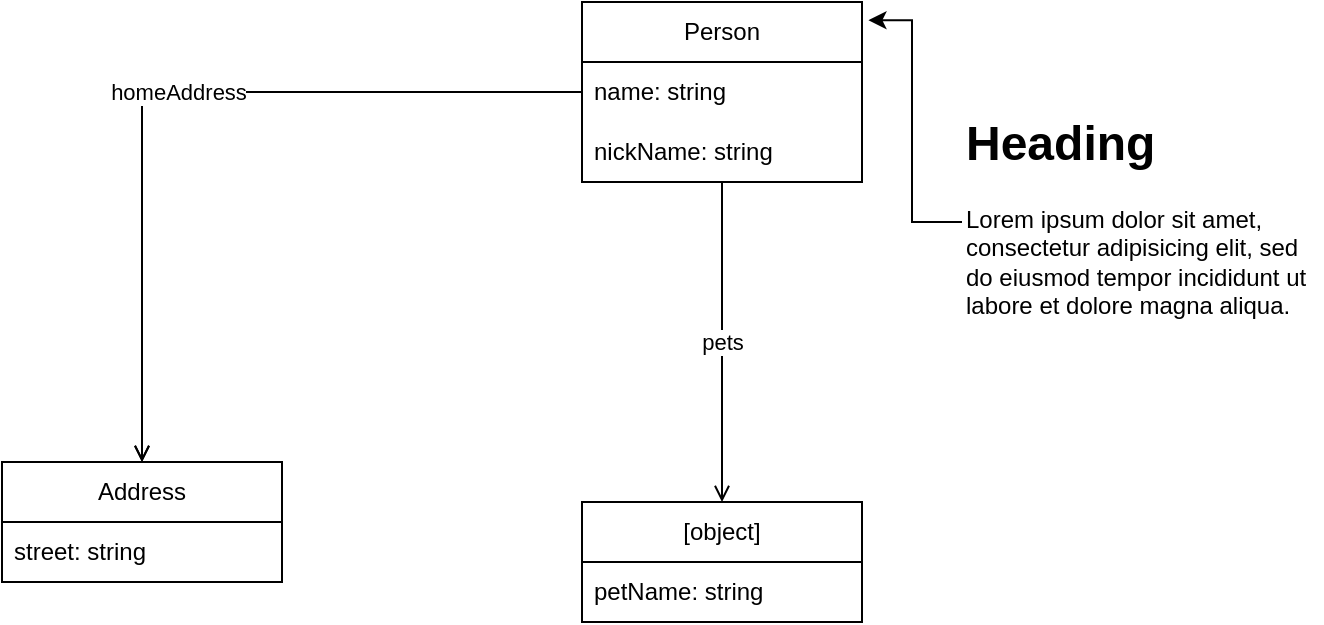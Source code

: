 <mxfile version="28.1.1">
  <diagram id="O5m0Za5ys5D574SArSo_" name="Page-1">
    <mxGraphModel dx="1477" dy="666" grid="1" gridSize="10" guides="1" tooltips="1" connect="1" arrows="1" fold="1" page="1" pageScale="1" pageWidth="827" pageHeight="1169" math="0" shadow="0">
      <root>
        <mxCell id="0" />
        <mxCell id="1" value="layer1" parent="0" />
        <mxCell id="auto:/$defs/Address" value="Address" style="swimlane;fontStyle=0;childLayout=stackLayout;horizontal=1;startSize=30;horizontalStack=0;resizeParent=1;resizeParentMax=0;resizeLast=0;collapsible=1;marginBottom=0;whiteSpace=wrap;html=1;" parent="1" vertex="1">
          <mxGeometry x="90" y="430" width="140" height="60" as="geometry" />
        </mxCell>
        <mxCell id="auto:/$defs/Address/properties/street" value="street: string" style="text;strokeColor=none;fillColor=none;align=left;verticalAlign=middle;spacingLeft=4;spacingRight=4;overflow=hidden;points=[[0,0.5],[1,0.5]];portConstraint=eastwest;rotatable=0;whiteSpace=wrap;html=1;locked=1" parent="auto:/$defs/Address" vertex="1">
          <mxGeometry y="30" width="140" height="30" as="geometry" />
        </mxCell>
        <mxCell id="auto:/$defs/Person#awayAddress" value="awayAddress" style="edgeStyle=orthogonalEdgeStyle;rounded=0;orthogonalLoop=1;jettySize=auto;html=1;endArrow=open;endFill=0;" parent="1" source="auto:/$defs/Person" target="auto:/$defs/Address" edge="1">
          <mxGeometry relative="1" as="geometry" />
        </mxCell>
        <mxCell id="auto:/$defs/Person#homeAddress" value="homeAddress" style="edgeStyle=orthogonalEdgeStyle;rounded=0;orthogonalLoop=1;jettySize=auto;html=1;endArrow=open;endFill=0;" parent="1" source="auto:/$defs/Person" target="auto:/$defs/Address" edge="1">
          <mxGeometry relative="1" as="geometry" />
        </mxCell>
        <mxCell id="auto:/$defs/Person#pets" value="pets" style="edgeStyle=orthogonalEdgeStyle;rounded=0;orthogonalLoop=1;jettySize=auto;html=1;endArrow=open;endFill=0;" parent="1" source="auto:/$defs/Person" target="auto:/$defs/Person/properties/pets" edge="1">
          <mxGeometry relative="1" as="geometry" />
        </mxCell>
        <mxCell id="auto:/$defs/Person/properties/pets" value="[object]" style="swimlane;fontStyle=0;childLayout=stackLayout;horizontal=1;startSize=30;horizontalStack=0;resizeParent=1;resizeParentMax=0;resizeLast=0;collapsible=1;marginBottom=0;whiteSpace=wrap;html=1;" parent="1" vertex="1">
          <mxGeometry x="380" y="450" width="140" height="60" as="geometry" />
        </mxCell>
        <mxCell id="auto:/$defs/Person/properties/pets/properties/petName" value="petName: string" style="text;strokeColor=none;fillColor=none;align=left;verticalAlign=middle;spacingLeft=4;spacingRight=4;overflow=hidden;points=[[0,0.5],[1,0.5]];portConstraint=eastwest;rotatable=0;whiteSpace=wrap;html=1;locked=1" parent="auto:/$defs/Person/properties/pets" vertex="1">
          <mxGeometry y="30" width="140" height="30" as="geometry" />
        </mxCell>
        <mxCell id="auto:/$defs/Person" value="Person" style="swimlane;fontStyle=0;childLayout=stackLayout;horizontal=1;startSize=30;horizontalStack=0;resizeParent=1;resizeParentMax=0;resizeLast=0;collapsible=1;marginBottom=0;whiteSpace=wrap;html=1;" parent="1" vertex="1">
          <mxGeometry x="380" y="200" width="140" height="90" as="geometry" />
        </mxCell>
        <mxCell id="auto:/$defs/Person/properties/name" value="name: string" style="text;strokeColor=none;fillColor=none;align=left;verticalAlign=middle;spacingLeft=4;spacingRight=4;overflow=hidden;points=[[0,0.5],[1,0.5]];portConstraint=eastwest;rotatable=0;whiteSpace=wrap;html=1;locked=1" parent="auto:/$defs/Person" vertex="1">
          <mxGeometry y="30" width="140" height="30" as="geometry" />
        </mxCell>
        <mxCell id="auto:/$defs/Person/properties/nickName" value="nickName: string" style="text;strokeColor=none;fillColor=none;align=left;verticalAlign=middle;spacingLeft=4;spacingRight=4;overflow=hidden;points=[[0,0.5],[1,0.5]];portConstraint=eastwest;rotatable=0;whiteSpace=wrap;html=1;locked=1" parent="auto:/$defs/Person" vertex="1">
          <mxGeometry y="60" width="140" height="30" as="geometry" />
        </mxCell>
        <mxCell id="2" value="&lt;h1 style=&quot;margin-top: 0px;&quot;&gt;Heading&lt;/h1&gt;&lt;p&gt;Lorem ipsum dolor sit amet, consectetur adipisicing elit, sed do eiusmod tempor incididunt ut labore et dolore magna aliqua.&lt;/p&gt;" style="text;html=1;whiteSpace=wrap;overflow=hidden;rounded=0;" vertex="1" parent="1">
          <mxGeometry x="570" y="250" width="180" height="120" as="geometry" />
        </mxCell>
        <mxCell id="3" style="edgeStyle=orthogonalEdgeStyle;rounded=0;orthogonalLoop=1;jettySize=auto;html=1;entryX=1.023;entryY=0.101;entryDx=0;entryDy=0;entryPerimeter=0;" edge="1" parent="1" source="2" target="auto:/$defs/Person">
          <mxGeometry relative="1" as="geometry" />
        </mxCell>
      </root>
    </mxGraphModel>
  </diagram>
</mxfile>